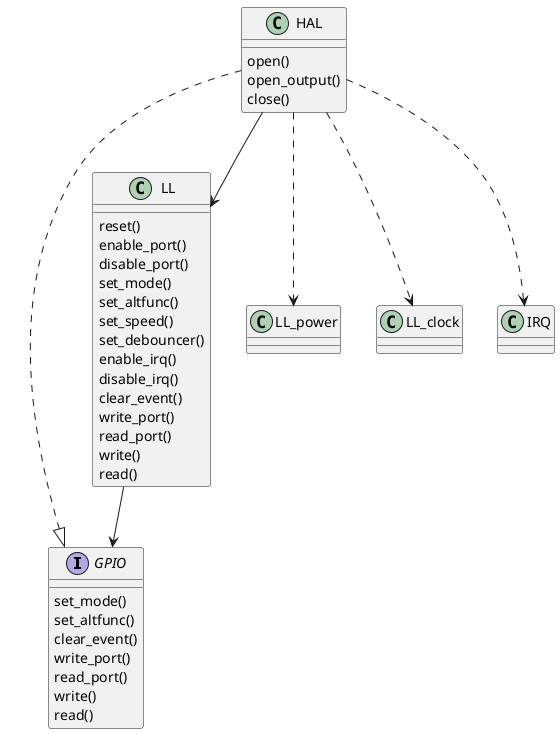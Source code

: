 @startuml
interface GPIO {
	set_mode()
	set_altfunc()
	clear_event()
	write_port()
	read_port()
	write()
	read()
}

class LL {
	reset()
	enable_port()
	disable_port()
	set_mode()
	set_altfunc()
	set_speed()
	set_debouncer()
	enable_irq()
	disable_irq()
	clear_event()
	write_port()
	read_port()
	write()
	read()
}

class HAL {
	open()
	open_output()
	close()
}

HAL ..|> GPIO
HAL --> LL
HAL ..> LL_power
HAL ..> LL_clock
HAL ..> IRQ
LL --> GPIO
@enduml
